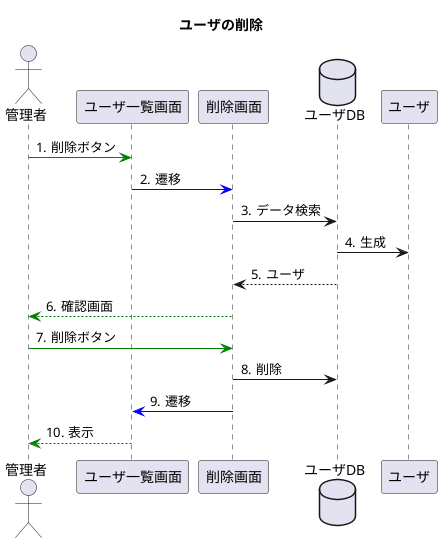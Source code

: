 @startuml
title ユーザの削除

autonumber "#."

actor 管理者
participant ユーザ一覧画面
participant 削除画面
database ユーザDB
participant ユーザ

管理者 -[#green]> ユーザ一覧画面:削除ボタン
ユーザ一覧画面 -[#blue]> 削除画面:遷移
削除画面 -> ユーザDB:データ検索
ユーザDB -> ユーザ:生成
ユーザDB --> 削除画面:ユーザ
削除画面 --[#green]> 管理者:確認画面
管理者 -[#green]> 削除画面:削除ボタン
削除画面 -> ユーザDB:削除
削除画面 -[#blue]> ユーザ一覧画面:遷移
ユーザ一覧画面 --[#green]> 管理者:表示
@enduml